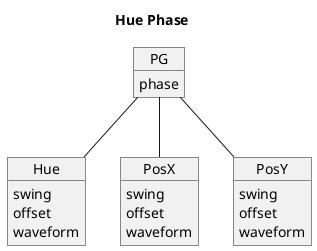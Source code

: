 @startuml

title "Hue Phase"

object PG {
	phase
}

object Hue {
	swing
	offset
	waveform
}

object PosX {
	swing
	offset
	waveform
}

object PosY {
	swing
	offset
	waveform
}

PG -- Hue
PG -- PosX
PG -- PosY


@enduml
